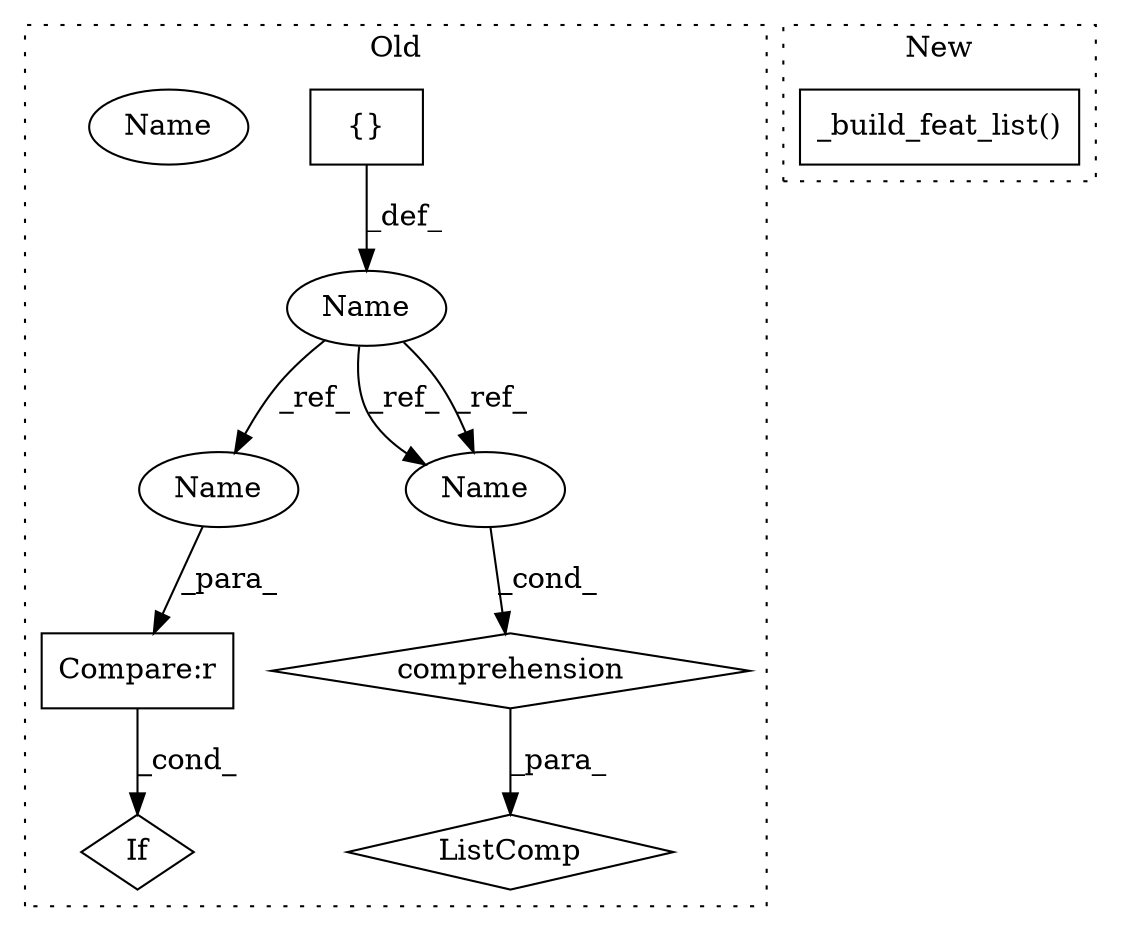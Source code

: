 digraph G {
subgraph cluster0 {
1 [label="If" a="96" s="1498" l="16" shape="diamond"];
3 [label="Compare:r" a="40" s="1498" l="16" shape="box"];
4 [label="{}" a="59" s="1430,1493" l="1,0" shape="box"];
5 [label="Name" a="87" s="1422" l="4" shape="ellipse"];
6 [label="ListComp" a="106" s="1412" l="103" shape="diamond"];
7 [label="Name" a="87" s="1413" l="4" shape="ellipse"];
8 [label="comprehension" a="45" s="1418" l="3" shape="diamond"];
9 [label="Name" a="87" s="1498" l="4" shape="ellipse"];
10 [label="Name" a="87" s="1413" l="4" shape="ellipse"];
label = "Old";
style="dotted";
}
subgraph cluster1 {
2 [label="_build_feat_list()" a="75" s="2003" l="23" shape="box"];
label = "New";
style="dotted";
}
3 -> 1 [label="_cond_"];
4 -> 5 [label="_def_"];
5 -> 9 [label="_ref_"];
5 -> 10 [label="_ref_"];
5 -> 10 [label="_ref_"];
8 -> 6 [label="_para_"];
9 -> 3 [label="_para_"];
10 -> 8 [label="_cond_"];
}